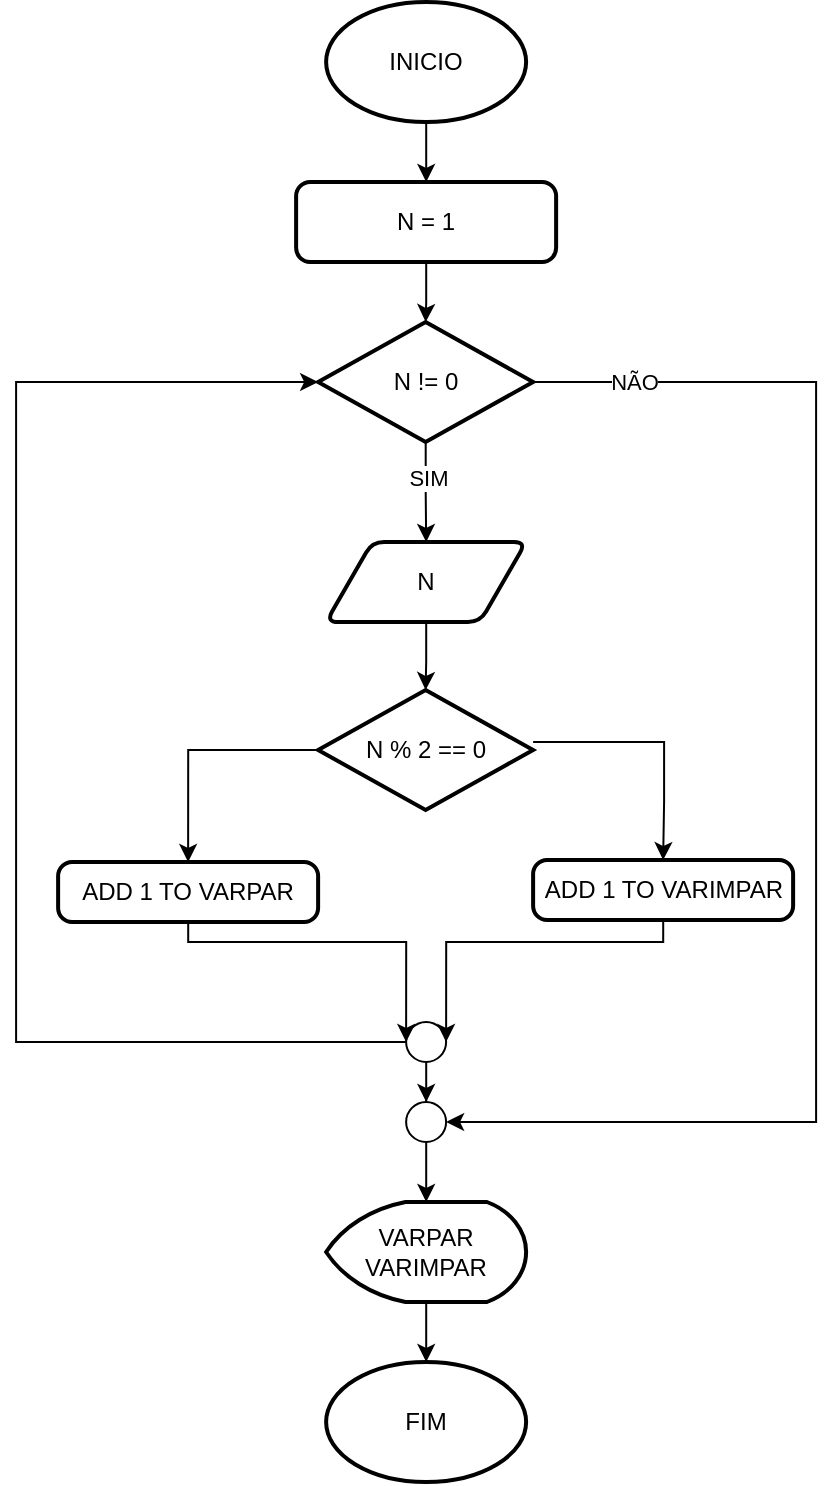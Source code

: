 <mxfile version="25.0.3">
  <diagram name="Página-1" id="fEGu2ZzXD5keCbmfQBhe">
    <mxGraphModel dx="1195" dy="650" grid="1" gridSize="10" guides="1" tooltips="1" connect="1" arrows="1" fold="1" page="1" pageScale="1" pageWidth="1169" pageHeight="827" math="0" shadow="0">
      <root>
        <mxCell id="0" />
        <mxCell id="1" parent="0" />
        <mxCell id="4HJFw4jwz3x5xviShZuk-4" style="edgeStyle=orthogonalEdgeStyle;rounded=0;orthogonalLoop=1;jettySize=auto;html=1;" edge="1" parent="1" source="4HJFw4jwz3x5xviShZuk-1" target="4HJFw4jwz3x5xviShZuk-3">
          <mxGeometry relative="1" as="geometry" />
        </mxCell>
        <mxCell id="4HJFw4jwz3x5xviShZuk-1" value="INICIO" style="strokeWidth=2;html=1;shape=mxgraph.flowchart.start_1;whiteSpace=wrap;" vertex="1" parent="1">
          <mxGeometry x="455.06" y="43" width="100" height="60" as="geometry" />
        </mxCell>
        <mxCell id="4HJFw4jwz3x5xviShZuk-2" value="FIM" style="strokeWidth=2;html=1;shape=mxgraph.flowchart.start_1;whiteSpace=wrap;" vertex="1" parent="1">
          <mxGeometry x="455.06" y="723" width="100" height="60" as="geometry" />
        </mxCell>
        <mxCell id="4HJFw4jwz3x5xviShZuk-6" style="edgeStyle=orthogonalEdgeStyle;rounded=0;orthogonalLoop=1;jettySize=auto;html=1;" edge="1" parent="1" source="4HJFw4jwz3x5xviShZuk-3" target="4HJFw4jwz3x5xviShZuk-5">
          <mxGeometry relative="1" as="geometry" />
        </mxCell>
        <mxCell id="4HJFw4jwz3x5xviShZuk-3" value="N = 1" style="rounded=1;whiteSpace=wrap;html=1;absoluteArcSize=1;arcSize=14;strokeWidth=2;" vertex="1" parent="1">
          <mxGeometry x="440.06" y="133" width="130" height="40" as="geometry" />
        </mxCell>
        <mxCell id="4HJFw4jwz3x5xviShZuk-9" style="edgeStyle=orthogonalEdgeStyle;rounded=0;orthogonalLoop=1;jettySize=auto;html=1;" edge="1" parent="1" source="4HJFw4jwz3x5xviShZuk-5" target="4HJFw4jwz3x5xviShZuk-7">
          <mxGeometry relative="1" as="geometry" />
        </mxCell>
        <mxCell id="4HJFw4jwz3x5xviShZuk-31" value="SIM" style="edgeLabel;html=1;align=center;verticalAlign=middle;resizable=0;points=[];" vertex="1" connectable="0" parent="4HJFw4jwz3x5xviShZuk-9">
          <mxGeometry x="-0.303" y="1" relative="1" as="geometry">
            <mxPoint as="offset" />
          </mxGeometry>
        </mxCell>
        <mxCell id="4HJFw4jwz3x5xviShZuk-5" value="N != 0" style="strokeWidth=2;html=1;shape=mxgraph.flowchart.decision;whiteSpace=wrap;" vertex="1" parent="1">
          <mxGeometry x="451.06" y="203" width="107.5" height="60" as="geometry" />
        </mxCell>
        <mxCell id="4HJFw4jwz3x5xviShZuk-7" value="N" style="shape=parallelogram;html=1;strokeWidth=2;perimeter=parallelogramPerimeter;whiteSpace=wrap;rounded=1;arcSize=12;size=0.23;" vertex="1" parent="1">
          <mxGeometry x="455.06" y="313" width="100" height="40" as="geometry" />
        </mxCell>
        <mxCell id="4HJFw4jwz3x5xviShZuk-17" style="edgeStyle=orthogonalEdgeStyle;rounded=0;orthogonalLoop=1;jettySize=auto;html=1;entryX=0.5;entryY=0;entryDx=0;entryDy=0;" edge="1" parent="1" source="4HJFw4jwz3x5xviShZuk-11" target="4HJFw4jwz3x5xviShZuk-16">
          <mxGeometry relative="1" as="geometry">
            <Array as="points">
              <mxPoint x="624.06" y="413" />
              <mxPoint x="624.06" y="443" />
            </Array>
          </mxGeometry>
        </mxCell>
        <mxCell id="4HJFw4jwz3x5xviShZuk-18" style="edgeStyle=orthogonalEdgeStyle;rounded=0;orthogonalLoop=1;jettySize=auto;html=1;entryX=0.5;entryY=0;entryDx=0;entryDy=0;exitX=0;exitY=0.5;exitDx=0;exitDy=0;exitPerimeter=0;" edge="1" parent="1" source="4HJFw4jwz3x5xviShZuk-11" target="4HJFw4jwz3x5xviShZuk-15">
          <mxGeometry relative="1" as="geometry">
            <Array as="points">
              <mxPoint x="386.06" y="417" />
            </Array>
          </mxGeometry>
        </mxCell>
        <mxCell id="4HJFw4jwz3x5xviShZuk-11" value="N % 2 == 0" style="strokeWidth=2;html=1;shape=mxgraph.flowchart.decision;whiteSpace=wrap;" vertex="1" parent="1">
          <mxGeometry x="451.06" y="387" width="107.5" height="60" as="geometry" />
        </mxCell>
        <mxCell id="4HJFw4jwz3x5xviShZuk-12" style="edgeStyle=orthogonalEdgeStyle;rounded=0;orthogonalLoop=1;jettySize=auto;html=1;entryX=0.5;entryY=0;entryDx=0;entryDy=0;entryPerimeter=0;" edge="1" parent="1" source="4HJFw4jwz3x5xviShZuk-7" target="4HJFw4jwz3x5xviShZuk-11">
          <mxGeometry relative="1" as="geometry" />
        </mxCell>
        <mxCell id="4HJFw4jwz3x5xviShZuk-15" value="ADD 1 TO VARPAR" style="rounded=1;whiteSpace=wrap;html=1;absoluteArcSize=1;arcSize=14;strokeWidth=2;" vertex="1" parent="1">
          <mxGeometry x="321.06" y="473" width="130" height="30" as="geometry" />
        </mxCell>
        <mxCell id="4HJFw4jwz3x5xviShZuk-16" value="ADD 1 TO VARIMPAR" style="rounded=1;whiteSpace=wrap;html=1;absoluteArcSize=1;arcSize=14;strokeWidth=2;" vertex="1" parent="1">
          <mxGeometry x="558.56" y="472" width="130" height="30" as="geometry" />
        </mxCell>
        <mxCell id="4HJFw4jwz3x5xviShZuk-22" style="edgeStyle=orthogonalEdgeStyle;rounded=0;orthogonalLoop=1;jettySize=auto;html=1;entryX=0;entryY=0.5;entryDx=0;entryDy=0;exitX=0;exitY=0.5;exitDx=0;exitDy=0;exitPerimeter=0;entryPerimeter=0;" edge="1" parent="1" source="4HJFw4jwz3x5xviShZuk-19" target="4HJFw4jwz3x5xviShZuk-5">
          <mxGeometry relative="1" as="geometry">
            <Array as="points">
              <mxPoint x="300.06" y="563" />
              <mxPoint x="300.06" y="233" />
            </Array>
          </mxGeometry>
        </mxCell>
        <mxCell id="4HJFw4jwz3x5xviShZuk-30" style="edgeStyle=orthogonalEdgeStyle;rounded=0;orthogonalLoop=1;jettySize=auto;html=1;" edge="1" parent="1" source="4HJFw4jwz3x5xviShZuk-19" target="4HJFw4jwz3x5xviShZuk-26">
          <mxGeometry relative="1" as="geometry" />
        </mxCell>
        <mxCell id="4HJFw4jwz3x5xviShZuk-19" value="" style="strokeWidth=1;html=1;shape=mxgraph.flowchart.start_1;whiteSpace=wrap;" vertex="1" parent="1">
          <mxGeometry x="495.06" y="553" width="20" height="20" as="geometry" />
        </mxCell>
        <mxCell id="4HJFw4jwz3x5xviShZuk-20" style="edgeStyle=orthogonalEdgeStyle;rounded=0;orthogonalLoop=1;jettySize=auto;html=1;entryX=1;entryY=0.5;entryDx=0;entryDy=0;entryPerimeter=0;" edge="1" parent="1" source="4HJFw4jwz3x5xviShZuk-16" target="4HJFw4jwz3x5xviShZuk-19">
          <mxGeometry relative="1" as="geometry">
            <mxPoint x="570.06" y="523" as="targetPoint" />
            <Array as="points">
              <mxPoint x="624.06" y="513" />
              <mxPoint x="515.06" y="513" />
            </Array>
          </mxGeometry>
        </mxCell>
        <mxCell id="4HJFw4jwz3x5xviShZuk-21" style="edgeStyle=orthogonalEdgeStyle;rounded=0;orthogonalLoop=1;jettySize=auto;html=1;entryX=0;entryY=0.5;entryDx=0;entryDy=0;entryPerimeter=0;" edge="1" parent="1" source="4HJFw4jwz3x5xviShZuk-15" target="4HJFw4jwz3x5xviShZuk-19">
          <mxGeometry relative="1" as="geometry">
            <Array as="points">
              <mxPoint x="386.06" y="513" />
              <mxPoint x="495.06" y="513" />
            </Array>
          </mxGeometry>
        </mxCell>
        <mxCell id="4HJFw4jwz3x5xviShZuk-33" style="edgeStyle=orthogonalEdgeStyle;rounded=0;orthogonalLoop=1;jettySize=auto;html=1;" edge="1" parent="1" source="4HJFw4jwz3x5xviShZuk-26" target="4HJFw4jwz3x5xviShZuk-32">
          <mxGeometry relative="1" as="geometry" />
        </mxCell>
        <mxCell id="4HJFw4jwz3x5xviShZuk-26" value="" style="strokeWidth=1;html=1;shape=mxgraph.flowchart.start_1;whiteSpace=wrap;" vertex="1" parent="1">
          <mxGeometry x="495.06" y="593" width="20" height="20" as="geometry" />
        </mxCell>
        <mxCell id="4HJFw4jwz3x5xviShZuk-27" style="edgeStyle=orthogonalEdgeStyle;rounded=0;orthogonalLoop=1;jettySize=auto;html=1;entryX=1;entryY=0.5;entryDx=0;entryDy=0;entryPerimeter=0;exitX=1;exitY=0.5;exitDx=0;exitDy=0;exitPerimeter=0;" edge="1" parent="1" source="4HJFw4jwz3x5xviShZuk-5" target="4HJFw4jwz3x5xviShZuk-26">
          <mxGeometry relative="1" as="geometry">
            <Array as="points">
              <mxPoint x="700.06" y="233" />
              <mxPoint x="700.06" y="603" />
            </Array>
          </mxGeometry>
        </mxCell>
        <mxCell id="4HJFw4jwz3x5xviShZuk-28" value="NÃO" style="edgeLabel;html=1;align=center;verticalAlign=middle;resizable=0;points=[];" vertex="1" connectable="0" parent="4HJFw4jwz3x5xviShZuk-27">
          <mxGeometry x="-0.855" relative="1" as="geometry">
            <mxPoint as="offset" />
          </mxGeometry>
        </mxCell>
        <mxCell id="4HJFw4jwz3x5xviShZuk-34" style="edgeStyle=orthogonalEdgeStyle;rounded=0;orthogonalLoop=1;jettySize=auto;html=1;" edge="1" parent="1" source="4HJFw4jwz3x5xviShZuk-32" target="4HJFw4jwz3x5xviShZuk-2">
          <mxGeometry relative="1" as="geometry" />
        </mxCell>
        <mxCell id="4HJFw4jwz3x5xviShZuk-32" value="VARPAR&lt;div&gt;VARIMPAR&lt;/div&gt;" style="strokeWidth=2;html=1;shape=mxgraph.flowchart.display;whiteSpace=wrap;" vertex="1" parent="1">
          <mxGeometry x="455.06" y="643" width="100" height="50" as="geometry" />
        </mxCell>
      </root>
    </mxGraphModel>
  </diagram>
</mxfile>
